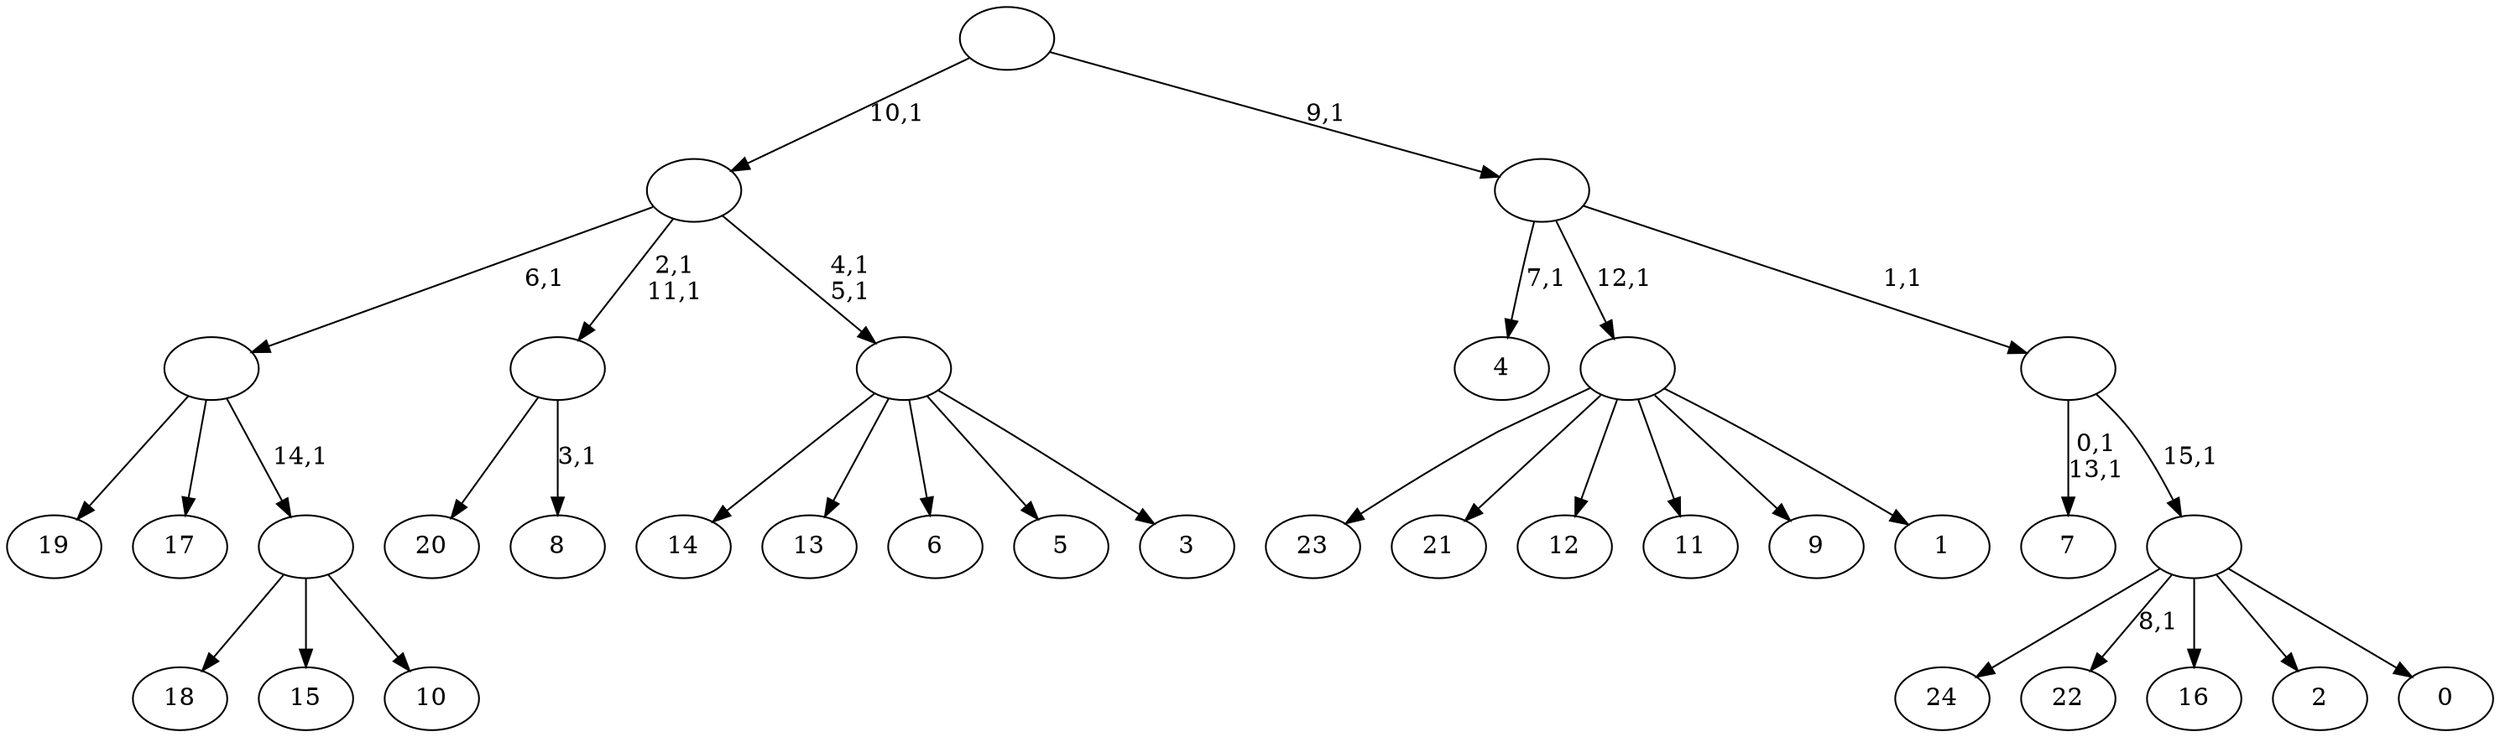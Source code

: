 digraph T {
	41 [label="24"]
	40 [label="23"]
	39 [label="22"]
	37 [label="21"]
	36 [label="20"]
	35 [label="19"]
	34 [label="18"]
	33 [label="17"]
	32 [label="16"]
	31 [label="15"]
	30 [label="14"]
	29 [label="13"]
	28 [label="12"]
	27 [label="11"]
	26 [label="10"]
	25 [label=""]
	24 [label=""]
	23 [label="9"]
	22 [label="8"]
	20 [label=""]
	18 [label="7"]
	15 [label="6"]
	14 [label="5"]
	13 [label="4"]
	11 [label="3"]
	10 [label=""]
	8 [label=""]
	7 [label="2"]
	6 [label="1"]
	5 [label=""]
	4 [label="0"]
	3 [label=""]
	2 [label=""]
	1 [label=""]
	0 [label=""]
	25 -> 34 [label=""]
	25 -> 31 [label=""]
	25 -> 26 [label=""]
	24 -> 35 [label=""]
	24 -> 33 [label=""]
	24 -> 25 [label="14,1"]
	20 -> 22 [label="3,1"]
	20 -> 36 [label=""]
	10 -> 30 [label=""]
	10 -> 29 [label=""]
	10 -> 15 [label=""]
	10 -> 14 [label=""]
	10 -> 11 [label=""]
	8 -> 10 [label="4,1\n5,1"]
	8 -> 20 [label="2,1\n11,1"]
	8 -> 24 [label="6,1"]
	5 -> 40 [label=""]
	5 -> 37 [label=""]
	5 -> 28 [label=""]
	5 -> 27 [label=""]
	5 -> 23 [label=""]
	5 -> 6 [label=""]
	3 -> 39 [label="8,1"]
	3 -> 41 [label=""]
	3 -> 32 [label=""]
	3 -> 7 [label=""]
	3 -> 4 [label=""]
	2 -> 18 [label="0,1\n13,1"]
	2 -> 3 [label="15,1"]
	1 -> 13 [label="7,1"]
	1 -> 5 [label="12,1"]
	1 -> 2 [label="1,1"]
	0 -> 8 [label="10,1"]
	0 -> 1 [label="9,1"]
}
